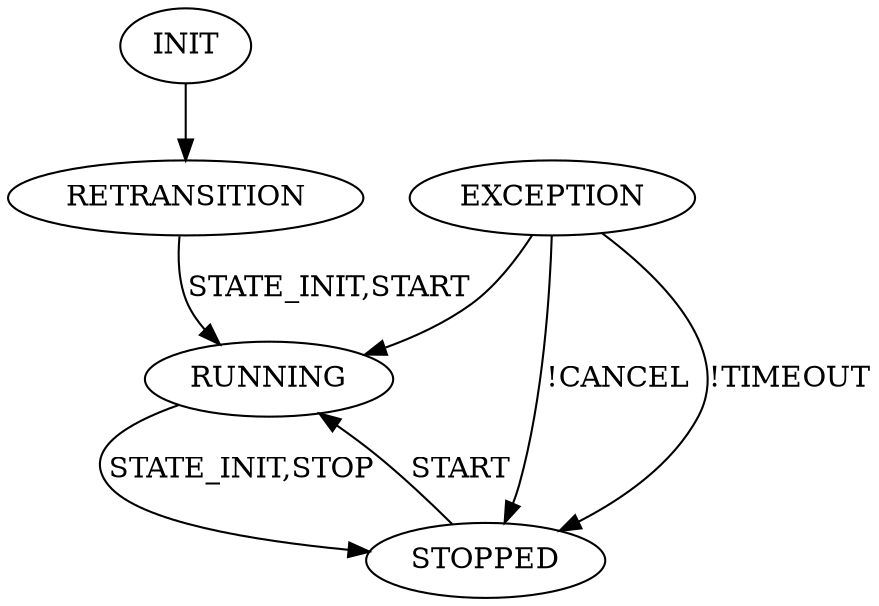 digraph {
    INIT -> RETRANSITION;
    RETRANSITION -> RUNNING[label="STATE_INIT,START"];
    RUNNING -> STOPPED[label="STATE_INIT,STOP"];

    STOPPED -> RUNNING[label="START"];

    EXCEPTION -> STOPPED[label="!CANCEL"];
    EXCEPTION -> STOPPED[label="!TIMEOUT"];
    EXCEPTION -> RUNNING;
}
